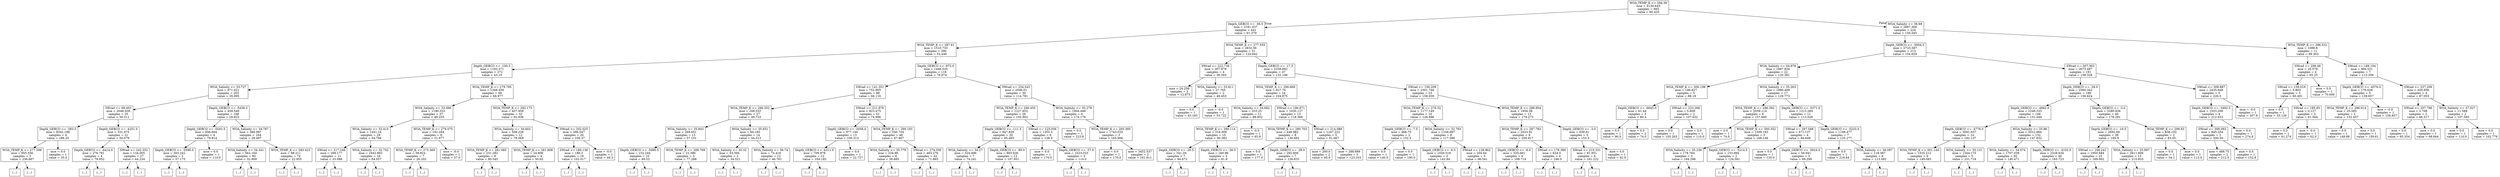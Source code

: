 digraph Tree {
node [shape=box] ;
0 [label="WOA_TEMP_K <= 294.36\nmse = 4130.643\nsamples = 665\nvalue = 90.425"] ;
1 [label="Depth_GEBCO <= -36.5\nmse = 2161.037\nsamples = 441\nvalue = 61.379"] ;
0 -> 1 [labeldistance=2.5, labelangle=45, headlabel="True"] ;
2 [label="WOA_TEMP_K <= 287.61\nmse = 1510.733\nsamples = 390\nvalue = 53.446"] ;
1 -> 2 ;
3 [label="Depth_GEBCO <= -100.5\nmse = 1193.371\nsamples = 272\nvalue = 43.19"] ;
2 -> 3 ;
4 [label="WOA_Salinity <= 33.727\nmse = 871.021\nsamples = 203\nvalue = 35.095"] ;
3 -> 4 ;
5 [label="SWrad <= 68.403\nmse = 2046.939\nsamples = 35\nvalue = 59.311"] ;
4 -> 5 ;
6 [label="Depth_GEBCO <= -383.5\nmse = 8342.188\nsamples = 4\nvalue = 186.25"] ;
5 -> 6 ;
7 [label="WOA_TEMP_K <= 277.506\nmse = 955.556\nsamples = 3\nvalue = 236.667"] ;
6 -> 7 ;
8 [label="(...)"] ;
7 -> 8 ;
11 [label="(...)"] ;
7 -> 11 ;
12 [label="mse = 0.0\nsamples = 1\nvalue = 35.0"] ;
6 -> 12 ;
13 [label="Depth_GEBCO <= -4251.0\nmse = 331.975\nsamples = 31\nvalue = 50.079"] ;
5 -> 13 ;
14 [label="Depth_GEBCO <= -4414.0\nmse = 276.781\nsamples = 4\nvalue = 79.952"] ;
13 -> 14 ;
15 [label="(...)"] ;
14 -> 15 ;
20 [label="(...)"] ;
14 -> 20 ;
21 [label="SWrad <= 242.352\nmse = 134.005\nsamples = 27\nvalue = 44.234"] ;
13 -> 21 ;
22 [label="(...)"] ;
21 -> 22 ;
43 [label="(...)"] ;
21 -> 43 ;
64 [label="Depth_GEBCO <= -5438.5\nmse = 459.549\nsamples = 168\nvalue = 29.823"] ;
4 -> 64 ;
65 [label="Depth_GEBCO <= -5543.5\nmse = 856.664\nsamples = 4\nvalue = 79.814"] ;
64 -> 65 ;
66 [label="Depth_GEBCO <= -5599.5\nmse = 303.242\nsamples = 3\nvalue = 57.175"] ;
65 -> 66 ;
67 [label="(...)"] ;
66 -> 67 ;
68 [label="(...)"] ;
66 -> 68 ;
69 [label="mse = 0.0\nsamples = 1\nvalue = 110.0"] ;
65 -> 69 ;
70 [label="WOA_Salinity <= 34.787\nmse = 380.997\nsamples = 164\nvalue = 28.497"] ;
64 -> 70 ;
71 [label="WOA_Salinity <= 34.341\nmse = 562.164\nsamples = 90\nvalue = 32.909"] ;
70 -> 71 ;
72 [label="(...)"] ;
71 -> 72 ;
219 [label="(...)"] ;
71 -> 219 ;
242 [label="WOA_TEMP_K <= 283.423\nmse = 98.211\nsamples = 74\nvalue = 22.955"] ;
70 -> 242 ;
243 [label="(...)"] ;
242 -> 243 ;
292 [label="(...)"] ;
242 -> 292 ;
335 [label="WOA_TEMP_K <= 279.795\nmse = 1348.459\nsamples = 69\nvalue = 68.877"] ;
3 -> 335 ;
336 [label="WOA_Salinity <= 33.366\nmse = 1190.333\nsamples = 37\nvalue = 48.255"] ;
335 -> 336 ;
337 [label="WOA_Salinity <= 32.415\nmse = 1441.16\nsamples = 29\nvalue = 54.766"] ;
336 -> 337 ;
338 [label="SWrad <= 217.248\nmse = 299.177\nsamples = 11\nvalue = 33.088"] ;
337 -> 338 ;
339 [label="(...)"] ;
338 -> 339 ;
340 [label="(...)"] ;
338 -> 340 ;
341 [label="WOA_Salinity <= 32.742\nmse = 1642.863\nsamples = 18\nvalue = 64.057"] ;
337 -> 341 ;
342 [label="(...)"] ;
341 -> 342 ;
343 [label="(...)"] ;
341 -> 343 ;
350 [label="WOA_TEMP_K <= 279.075\nmse = 192.294\nsamples = 8\nvalue = 31.977"] ;
336 -> 350 ;
351 [label="WOA_TEMP_K <= 273.369\nmse = 58.824\nsamples = 7\nvalue = 26.202"] ;
350 -> 351 ;
352 [label="(...)"] ;
351 -> 352 ;
359 [label="(...)"] ;
351 -> 359 ;
364 [label="mse = -0.0\nsamples = 1\nvalue = 57.0"] ;
350 -> 364 ;
365 [label="WOA_TEMP_K <= 282.173\nmse = 457.958\nsamples = 32\nvalue = 92.936"] ;
335 -> 365 ;
366 [label="WOA_Salinity <= 34.602\nmse = 509.228\nsamples = 12\nvalue = 78.069"] ;
365 -> 366 ;
367 [label="WOA_TEMP_K <= 281.085\nmse = 231.282\nsamples = 8\nvalue = 90.545"] ;
366 -> 367 ;
368 [label="(...)"] ;
367 -> 368 ;
375 [label="(...)"] ;
367 -> 375 ;
382 [label="WOA_TEMP_K <= 281.908\nmse = 24.806\nsamples = 4\nvalue = 50.62"] ;
366 -> 382 ;
383 [label="(...)"] ;
382 -> 383 ;
388 [label="(...)"] ;
382 -> 388 ;
389 [label="SWrad <= 202.025\nmse = 266.547\nsamples = 20\nvalue = 100.37"] ;
365 -> 389 ;
390 [label="SWrad <= 180.138\nmse = 188.3\nsamples = 19\nvalue = 102.017"] ;
389 -> 390 ;
391 [label="(...)"] ;
390 -> 391 ;
400 [label="(...)"] ;
390 -> 400 ;
405 [label="mse = -0.0\nsamples = 1\nvalue = 49.3"] ;
389 -> 405 ;
406 [label="Depth_GEBCO <= -972.0\nmse = 1446.535\nsamples = 118\nvalue = 76.874"] ;
2 -> 406 ;
407 [label="SWrad <= 141.351\nmse = 752.905\nsamples = 88\nvalue = 66.116"] ;
406 -> 407 ;
408 [label="WOA_TEMP_K <= 290.352\nmse = 208.332\nsamples = 27\nvalue = 49.723"] ;
407 -> 408 ;
409 [label="WOA_Salinity <= 35.843\nmse = 269.651\nsamples = 13\nvalue = 57.101"] ;
408 -> 409 ;
410 [label="Depth_GEBCO <= -5080.5\nmse = 152.244\nsamples = 10\nvalue = 49.53"] ;
409 -> 410 ;
411 [label="(...)"] ;
410 -> 411 ;
414 [label="(...)"] ;
410 -> 414 ;
429 [label="WOA_TEMP_K <= 288.768\nmse = 22.386\nsamples = 3\nvalue = 77.288"] ;
409 -> 429 ;
430 [label="(...)"] ;
429 -> 430 ;
431 [label="(...)"] ;
429 -> 431 ;
434 [label="WOA_Salinity <= 35.931\nmse = 94.185\nsamples = 14\nvalue = 44.313"] ;
408 -> 434 ;
435 [label="WOA_Salinity <= 35.32\nmse = 53.394\nsamples = 2\nvalue = 34.521"] ;
434 -> 435 ;
436 [label="(...)"] ;
435 -> 436 ;
437 [label="(...)"] ;
435 -> 437 ;
438 [label="WOA_Salinity <= 36.74\nmse = 74.418\nsamples = 12\nvalue = 46.761"] ;
434 -> 438 ;
439 [label="(...)"] ;
438 -> 439 ;
458 [label="(...)"] ;
438 -> 458 ;
461 [label="SWrad <= 221.876\nmse = 823.475\nsamples = 61\nvalue = 74.996"] ;
407 -> 461 ;
462 [label="Depth_GEBCO <= -2058.0\nmse = 977.144\nsamples = 13\nvalue = 100.313"] ;
461 -> 462 ;
463 [label="Depth_GEBCO <= -4311.0\nmse = 709.978\nsamples = 12\nvalue = 104.192"] ;
462 -> 463 ;
464 [label="(...)"] ;
463 -> 464 ;
477 [label="(...)"] ;
463 -> 477 ;
486 [label="mse = 0.0\nsamples = 1\nvalue = 22.727"] ;
462 -> 486 ;
487 [label="WOA_TEMP_K <= 290.193\nmse = 550.734\nsamples = 48\nvalue = 67.907"] ;
461 -> 487 ;
488 [label="WOA_Salinity <= 35.779\nmse = 234.98\nsamples = 6\nvalue = 38.885"] ;
487 -> 488 ;
489 [label="(...)"] ;
488 -> 489 ;
498 [label="(...)"] ;
488 -> 498 ;
499 [label="SWrad <= 274.356\nmse = 463.276\nsamples = 42\nvalue = 71.865"] ;
487 -> 499 ;
500 [label="(...)"] ;
499 -> 500 ;
551 [label="(...)"] ;
499 -> 551 ;
566 [label="SWrad <= 234.543\nmse = 2046.01\nsamples = 30\nvalue = 114.781"] ;
406 -> 566 ;
567 [label="WOA_TEMP_K <= 290.455\nmse = 1227.652\nsamples = 26\nvalue = 102.902"] ;
566 -> 567 ;
568 [label="Depth_GEBCO <= -111.5\nmse = 947.829\nsamples = 20\nvalue = 95.465"] ;
567 -> 568 ;
569 [label="WOA_Salinity <= 34.27\nmse = 324.496\nsamples = 7\nvalue = 74.241"] ;
568 -> 569 ;
570 [label="(...)"] ;
569 -> 570 ;
579 [label="(...)"] ;
569 -> 579 ;
582 [label="Depth_GEBCO <= -89.0\nmse = 893.626\nsamples = 13\nvalue = 107.951"] ;
568 -> 582 ;
583 [label="(...)"] ;
582 -> 583 ;
584 [label="(...)"] ;
582 -> 584 ;
603 [label="SWrad <= 125.056\nmse = 1355.5\nsamples = 6\nvalue = 128.0"] ;
567 -> 603 ;
604 [label="mse = 0.0\nsamples = 1\nvalue = 170.0"] ;
603 -> 604 ;
605 [label="Depth_GEBCO <= -57.0\nmse = 1023.333\nsamples = 5\nvalue = 114.0"] ;
603 -> 605 ;
606 [label="(...)"] ;
605 -> 606 ;
613 [label="(...)"] ;
605 -> 613 ;
614 [label="WOA_Salinity <= 35.278\nmse = 1904.448\nsamples = 4\nvalue = 174.176"] ;
566 -> 614 ;
615 [label="mse = 0.0\nsamples = 1\nvalue = 223.8"] ;
614 -> 615 ;
616 [label="WOA_TEMP_K <= 293.395\nmse = 1743.033\nsamples = 3\nvalue = 165.906"] ;
614 -> 616 ;
617 [label="mse = 0.0\nsamples = 1\nvalue = 170.0"] ;
616 -> 617 ;
618 [label="mse = 3452.537\nsamples = 2\nvalue = 161.811"] ;
616 -> 618 ;
619 [label="WOA_TEMP_K <= 277.555\nmse = 2832.56\nsamples = 51\nvalue = 124.842"] ;
1 -> 619 ;
620 [label="SWrad <= 222.736\nmse = 307.879\nsamples = 4\nvalue = 36.593"] ;
619 -> 620 ;
621 [label="mse = 24.256\nsamples = 2\nvalue = 12.875"] ;
620 -> 621 ;
622 [label="WOA_Salinity <= 33.811\nmse = 27.765\nsamples = 2\nvalue = 48.453"] ;
620 -> 622 ;
623 [label="mse = 0.0\nsamples = 1\nvalue = 43.183"] ;
622 -> 623 ;
624 [label="mse = -0.0\nsamples = 1\nvalue = 53.722"] ;
622 -> 624 ;
625 [label="Depth_GEBCO <= -17.5\nmse = 2339.892\nsamples = 47\nvalue = 132.196"] ;
619 -> 625 ;
626 [label="WOA_TEMP_K <= 290.669\nmse = 927.76\nsamples = 24\nvalue = 104.875"] ;
625 -> 626 ;
627 [label="WOA_Salinity <= 34.682\nmse = 333.25\nsamples = 11\nvalue = 88.852"] ;
626 -> 627 ;
628 [label="WOA_TEMP_K <= 290.114\nmse = 318.006\nsamples = 10\nvalue = 90.382"] ;
627 -> 628 ;
629 [label="Depth_GEBCO <= -26.5\nmse = 341.29\nsamples = 7\nvalue = 94.673"] ;
628 -> 629 ;
630 [label="(...)"] ;
629 -> 630 ;
639 [label="(...)"] ;
629 -> 639 ;
642 [label="Depth_GEBCO <= -26.5\nmse = 160.96\nsamples = 3\nvalue = 81.8"] ;
628 -> 642 ;
643 [label="(...)"] ;
642 -> 643 ;
646 [label="(...)"] ;
642 -> 646 ;
647 [label="mse = -0.0\nsamples = 1\nvalue = 65.9"] ;
627 -> 647 ;
648 [label="SWrad <= 186.871\nmse = 1030.127\nsamples = 13\nvalue = 118.368"] ;
626 -> 648 ;
649 [label="WOA_TEMP_K <= 290.703\nmse = 448.982\nsamples = 8\nvalue = 130.692"] ;
648 -> 649 ;
650 [label="mse = 0.0\nsamples = 1\nvalue = 177.0"] ;
649 -> 650 ;
651 [label="Depth_GEBCO <= -28.0\nmse = 292.806\nsamples = 7\nvalue = 126.833"] ;
649 -> 651 ;
652 [label="(...)"] ;
651 -> 652 ;
653 [label="(...)"] ;
651 -> 653 ;
660 [label="SWrad <= 214.088\nmse = 1247.222\nsamples = 5\nvalue = 91.667"] ;
648 -> 660 ;
661 [label="mse = 200.0\nsamples = 2\nvalue = 60.0"] ;
660 -> 661 ;
662 [label="mse = 288.889\nsamples = 3\nvalue = 123.333"] ;
660 -> 662 ;
663 [label="SWrad <= 156.209\nmse = 2301.746\nsamples = 23\nvalue = 158.039"] ;
625 -> 663 ;
664 [label="WOA_TEMP_K <= 278.32\nmse = 1177.149\nsamples = 10\nvalue = 126.896"] ;
663 -> 664 ;
665 [label="Depth_GEBCO <= -7.5\nmse = 468.75\nsamples = 2\nvalue = 152.5"] ;
664 -> 665 ;
666 [label="mse = 0.0\nsamples = 1\nvalue = 140.0"] ;
665 -> 666 ;
667 [label="mse = 0.0\nsamples = 1\nvalue = 190.0"] ;
665 -> 667 ;
668 [label="WOA_Salinity <= 32.793\nmse = 1109.687\nsamples = 8\nvalue = 117.586"] ;
664 -> 668 ;
669 [label="Depth_GEBCO <= -6.5\nmse = 1026.518\nsamples = 3\nvalue = 142.84"] ;
668 -> 669 ;
670 [label="(...)"] ;
669 -> 670 ;
671 [label="(...)"] ;
669 -> 671 ;
672 [label="SWrad <= 128.862\nmse = 204.64\nsamples = 5\nvalue = 96.541"] ;
668 -> 672 ;
673 [label="(...)"] ;
672 -> 673 ;
678 [label="(...)"] ;
672 -> 678 ;
681 [label="WOA_TEMP_K <= 289.954\nmse = 1956.38\nsamples = 13\nvalue = 179.273"] ;
663 -> 681 ;
682 [label="WOA_TEMP_K <= 287.783\nmse = 2023.91\nsamples = 8\nvalue = 200.917"] ;
681 -> 682 ;
683 [label="Depth_GEBCO <= -8.0\nmse = 535.061\nsamples = 4\nvalue = 168.714"] ;
682 -> 683 ;
684 [label="(...)"] ;
683 -> 684 ;
687 [label="(...)"] ;
683 -> 687 ;
690 [label="SWrad <= 178.386\nmse = 624.0\nsamples = 4\nvalue = 246.0"] ;
682 -> 690 ;
691 [label="(...)"] ;
690 -> 691 ;
694 [label="(...)"] ;
690 -> 694 ;
697 [label="Depth_GEBCO <= -3.0\nmse = 638.61\nsamples = 5\nvalue = 153.3"] ;
681 -> 697 ;
698 [label="SWrad <= 210.331\nmse = 81.951\nsamples = 4\nvalue = 161.222"] ;
697 -> 698 ;
699 [label="(...)"] ;
698 -> 699 ;
704 [label="(...)"] ;
698 -> 704 ;
705 [label="mse = 0.0\nsamples = 1\nvalue = 82.0"] ;
697 -> 705 ;
706 [label="WOA_Salinity <= 36.69\nmse = 2887.306\nsamples = 224\nvalue = 150.045"] ;
0 -> 706 [labeldistance=2.5, labelangle=-45, headlabel="False"] ;
707 [label="Depth_GEBCO <= -5004.5\nmse = 2723.587\nsamples = 213\nvalue = 154.629"] ;
706 -> 707 ;
708 [label="WOA_Salinity <= 34.978\nmse = 1887.834\nsamples = 22\nvalue = 120.381"] ;
707 -> 708 ;
709 [label="WOA_TEMP_K <= 300.198\nmse = 196.827\nsamples = 5\nvalue = 88.18"] ;
708 -> 709 ;
710 [label="Depth_GEBCO <= -6645.0\nmse = 61.44\nsamples = 3\nvalue = 80.4"] ;
709 -> 710 ;
711 [label="mse = 0.0\nsamples = 1\nvalue = 90.0"] ;
710 -> 711 ;
712 [label="mse = 0.0\nsamples = 2\nvalue = 74.0"] ;
710 -> 712 ;
713 [label="SWrad <= 223.266\nmse = 5.609\nsamples = 2\nvalue = 107.632"] ;
709 -> 713 ;
714 [label="mse = 0.0\nsamples = 1\nvalue = 105.263"] ;
713 -> 714 ;
715 [label="mse = 0.0\nsamples = 1\nvalue = 110.0"] ;
713 -> 715 ;
716 [label="WOA_Salinity <= 35.263\nmse = 1990.409\nsamples = 17\nvalue = 129.773"] ;
708 -> 716 ;
717 [label="WOA_TEMP_K <= 296.392\nmse = 2039.114\nsamples = 6\nvalue = 157.685"] ;
716 -> 717 ;
718 [label="mse = 0.0\nsamples = 1\nvalue = 74.0"] ;
717 -> 718 ;
719 [label="WOA_TEMP_K <= 300.352\nmse = 1309.183\nsamples = 5\nvalue = 168.146"] ;
717 -> 719 ;
720 [label="WOA_Salinity <= 35.236\nmse = 178.764\nsamples = 3\nvalue = 194.296"] ;
719 -> 720 ;
721 [label="(...)"] ;
720 -> 721 ;
724 [label="(...)"] ;
720 -> 724 ;
725 [label="Depth_GEBCO <= -5214.5\nmse = 153.894\nsamples = 2\nvalue = 124.561"] ;
719 -> 725 ;
726 [label="(...)"] ;
725 -> 726 ;
727 [label="(...)"] ;
725 -> 727 ;
728 [label="Depth_GEBCO <= -5371.0\nmse = 1213.284\nsamples = 11\nvalue = 113.026"] ;
716 -> 728 ;
729 [label="SWrad <= 267.568\nmse = 671.137\nsamples = 4\nvalue = 94.649"] ;
728 -> 729 ;
730 [label="mse = 0.0\nsamples = 1\nvalue = 120.0"] ;
729 -> 730 ;
731 [label="Depth_GEBCO <= -5624.0\nmse = 56.941\nsamples = 3\nvalue = 69.298"] ;
729 -> 731 ;
732 [label="(...)"] ;
731 -> 732 ;
733 [label="(...)"] ;
731 -> 733 ;
736 [label="Depth_GEBCO <= -5233.0\nmse = 1199.477\nsamples = 7\nvalue = 125.277"] ;
728 -> 736 ;
737 [label="mse = 0.0\nsamples = 1\nvalue = 218.84"] ;
736 -> 737 ;
738 [label="WOA_Salinity <= 36.097\nmse = 118.387\nsamples = 6\nvalue = 113.582"] ;
736 -> 738 ;
739 [label="(...)"] ;
738 -> 739 ;
744 [label="(...)"] ;
738 -> 744 ;
749 [label="SWrad <= 307.363\nmse = 2673.487\nsamples = 191\nvalue = 158.328"] ;
707 -> 749 ;
750 [label="Depth_GEBCO <= -28.0\nmse = 2560.342\nsamples = 186\nvalue = 156.624"] ;
749 -> 750 ;
751 [label="Depth_GEBCO <= -4692.0\nmse = 2249.333\nsamples = 146\nvalue = 151.449"] ;
750 -> 751 ;
752 [label="Depth_GEBCO <= -4776.0\nmse = 3091.637\nsamples = 14\nvalue = 182.137"] ;
751 -> 752 ;
753 [label="WOA_TEMP_K <= 301.144\nmse = 1525.212\nsamples = 9\nvalue = 149.083"] ;
752 -> 753 ;
754 [label="(...)"] ;
753 -> 754 ;
767 [label="(...)"] ;
753 -> 767 ;
770 [label="WOA_Salinity <= 35.131\nmse = 1344.175\nsamples = 5\nvalue = 231.718"] ;
752 -> 770 ;
771 [label="(...)"] ;
770 -> 771 ;
774 [label="(...)"] ;
770 -> 774 ;
779 [label="WOA_Salinity <= 35.96\nmse = 2012.864\nsamples = 132\nvalue = 147.632"] ;
751 -> 779 ;
780 [label="WOA_Salinity <= 34.074\nmse = 1707.039\nsamples = 92\nvalue = 140.471"] ;
779 -> 780 ;
781 [label="(...)"] ;
780 -> 781 ;
864 [label="(...)"] ;
780 -> 864 ;
937 [label="Depth_GEBCO <= -4102.0\nmse = 2328.634\nsamples = 40\nvalue = 165.723"] ;
779 -> 937 ;
938 [label="(...)"] ;
937 -> 938 ;
951 [label="(...)"] ;
937 -> 951 ;
996 [label="Depth_GEBCO <= -3.0\nmse = 3280.836\nsamples = 40\nvalue = 178.281"] ;
750 -> 996 ;
997 [label="Depth_GEBCO <= -16.5\nmse = 2692.69\nsamples = 38\nvalue = 185.9"] ;
996 -> 997 ;
998 [label="SWrad <= 168.241\nmse = 1950.684\nsamples = 23\nvalue = 169.062"] ;
997 -> 998 ;
999 [label="(...)"] ;
998 -> 999 ;
1006 [label="(...)"] ;
998 -> 1006 ;
1017 [label="WOA_Salinity <= 25.897\nmse = 2611.806\nsamples = 15\nvalue = 215.833"] ;
997 -> 1017 ;
1018 [label="(...)"] ;
1017 -> 1018 ;
1021 [label="(...)"] ;
1017 -> 1021 ;
1036 [label="WOA_TEMP_K <= 299.83\nmse = 838.102\nsamples = 2\nvalue = 83.05"] ;
996 -> 1036 ;
1037 [label="mse = 0.0\nsamples = 1\nvalue = 54.1"] ;
1036 -> 1037 ;
1038 [label="mse = 0.0\nsamples = 1\nvalue = 112.0"] ;
1036 -> 1038 ;
1039 [label="SWrad <= 309.887\nmse = 2435.649\nsamples = 5\nvalue = 226.5"] ;
749 -> 1039 ;
1040 [label="Depth_GEBCO <= -3492.5\nmse = 1553.209\nsamples = 4\nvalue = 212.933"] ;
1039 -> 1040 ;
1041 [label="SWrad <= 309.093\nmse = 945.254\nsamples = 3\nvalue = 200.56"] ;
1040 -> 1041 ;
1042 [label="mse = 468.75\nsamples = 2\nvalue = 212.5"] ;
1041 -> 1042 ;
1043 [label="mse = 0.0\nsamples = 1\nvalue = 152.8"] ;
1041 -> 1043 ;
1044 [label="mse = 0.0\nsamples = 1\nvalue = 274.8"] ;
1040 -> 1044 ;
1045 [label="mse = -0.0\nsamples = 1\nvalue = 307.9"] ;
1039 -> 1045 ;
1046 [label="WOA_TEMP_K <= 296.531\nmse = 1088.6\nsamples = 11\nvalue = 89.303"] ;
706 -> 1046 ;
1047 [label="SWrad <= 206.46\nmse = 25.578\nsamples = 4\nvalue = 65.25"] ;
1046 -> 1047 ;
1048 [label="SWrad <= 159.016\nmse = 5.863\nsamples = 3\nvalue = 60.491"] ;
1047 -> 1048 ;
1049 [label="mse = 0.0\nsamples = 1\nvalue = 55.126"] ;
1048 -> 1049 ;
1050 [label="SWrad <= 185.85\nmse = 0.127\nsamples = 2\nvalue = 61.564"] ;
1048 -> 1050 ;
1051 [label="mse = 0.0\nsamples = 1\nvalue = 61.274"] ;
1050 -> 1051 ;
1052 [label="mse = -0.0\nsamples = 1\nvalue = 62.0"] ;
1050 -> 1052 ;
1053 [label="mse = 0.0\nsamples = 1\nvalue = 70.009"] ;
1047 -> 1053 ;
1054 [label="SWrad <= 189.104\nmse = 994.531\nsamples = 7\nvalue = 113.356"] ;
1046 -> 1054 ;
1055 [label="Depth_GEBCO <= -4576.0\nmse = 176.626\nsamples = 3\nvalue = 139.657"] ;
1054 -> 1055 ;
1056 [label="WOA_TEMP_K <= 296.914\nmse = 25.585\nsamples = 2\nvalue = 152.457"] ;
1055 -> 1056 ;
1057 [label="mse = 0.0\nsamples = 1\nvalue = 148.88"] ;
1056 -> 1057 ;
1058 [label="mse = 0.0\nsamples = 1\nvalue = 159.61"] ;
1056 -> 1058 ;
1059 [label="mse = -0.0\nsamples = 1\nvalue = 126.857"] ;
1055 -> 1059 ;
1060 [label="SWrad <= 237.206\nmse = 428.956\nsamples = 4\nvalue = 87.055"] ;
1054 -> 1060 ;
1061 [label="SWrad <= 207.796\nmse = 2.706\nsamples = 2\nvalue = 66.517"] ;
1060 -> 1061 ;
1062 [label="mse = 0.0\nsamples = 1\nvalue = 65.354"] ;
1061 -> 1062 ;
1063 [label="mse = 0.0\nsamples = 1\nvalue = 68.844"] ;
1061 -> 1063 ;
1064 [label="WOA_Salinity <= 37.027\nmse = 11.588\nsamples = 2\nvalue = 107.593"] ;
1060 -> 1064 ;
1065 [label="mse = 0.0\nsamples = 1\nvalue = 110.0"] ;
1064 -> 1065 ;
1066 [label="mse = 0.0\nsamples = 1\nvalue = 102.779"] ;
1064 -> 1066 ;
}